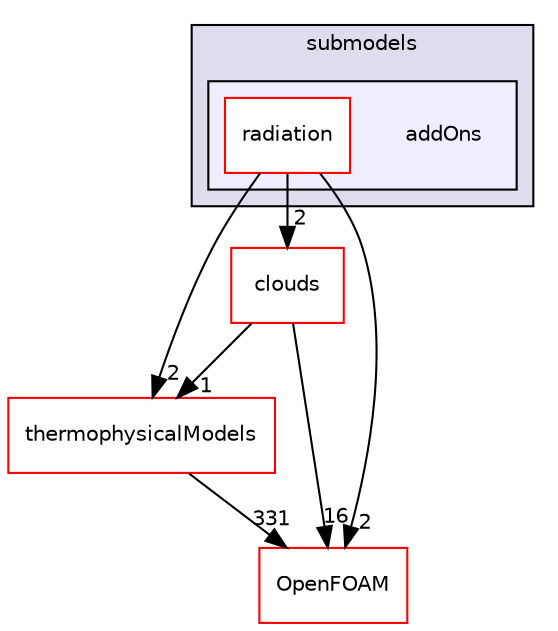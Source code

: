 digraph "src/lagrangian/intermediate/submodels/addOns" {
  bgcolor=transparent;
  compound=true
  node [ fontsize="10", fontname="Helvetica"];
  edge [ labelfontsize="10", labelfontname="Helvetica"];
  subgraph clusterdir_825de5f87f0ef3ae7d76ccd6a5458244 {
    graph [ bgcolor="#ddddee", pencolor="black", label="submodels" fontname="Helvetica", fontsize="10", URL="dir_825de5f87f0ef3ae7d76ccd6a5458244.html"]
  subgraph clusterdir_ee148efb195d4501a874bc7e9d32d770 {
    graph [ bgcolor="#eeeeff", pencolor="black", label="" URL="dir_ee148efb195d4501a874bc7e9d32d770.html"];
    dir_ee148efb195d4501a874bc7e9d32d770 [shape=plaintext label="addOns"];
    dir_3b87b9a19d3874062db082e47470462a [shape=box label="radiation" color="red" fillcolor="white" style="filled" URL="dir_3b87b9a19d3874062db082e47470462a.html"];
  }
  }
  dir_bdd630a78c14e3d279a2564e7964fc69 [shape=box label="clouds" color="red" URL="dir_bdd630a78c14e3d279a2564e7964fc69.html"];
  dir_2778d089ec5c4f66810b11f753867003 [shape=box label="thermophysicalModels" color="red" URL="dir_2778d089ec5c4f66810b11f753867003.html"];
  dir_c5473ff19b20e6ec4dfe5c310b3778a8 [shape=box label="OpenFOAM" color="red" URL="dir_c5473ff19b20e6ec4dfe5c310b3778a8.html"];
  dir_3b87b9a19d3874062db082e47470462a->dir_bdd630a78c14e3d279a2564e7964fc69 [headlabel="2", labeldistance=1.5 headhref="dir_001490_001430.html"];
  dir_3b87b9a19d3874062db082e47470462a->dir_2778d089ec5c4f66810b11f753867003 [headlabel="2", labeldistance=1.5 headhref="dir_001490_001238.html"];
  dir_3b87b9a19d3874062db082e47470462a->dir_c5473ff19b20e6ec4dfe5c310b3778a8 [headlabel="2", labeldistance=1.5 headhref="dir_001490_001896.html"];
  dir_bdd630a78c14e3d279a2564e7964fc69->dir_2778d089ec5c4f66810b11f753867003 [headlabel="1", labeldistance=1.5 headhref="dir_001430_001238.html"];
  dir_bdd630a78c14e3d279a2564e7964fc69->dir_c5473ff19b20e6ec4dfe5c310b3778a8 [headlabel="16", labeldistance=1.5 headhref="dir_001430_001896.html"];
  dir_2778d089ec5c4f66810b11f753867003->dir_c5473ff19b20e6ec4dfe5c310b3778a8 [headlabel="331", labeldistance=1.5 headhref="dir_001238_001896.html"];
}

